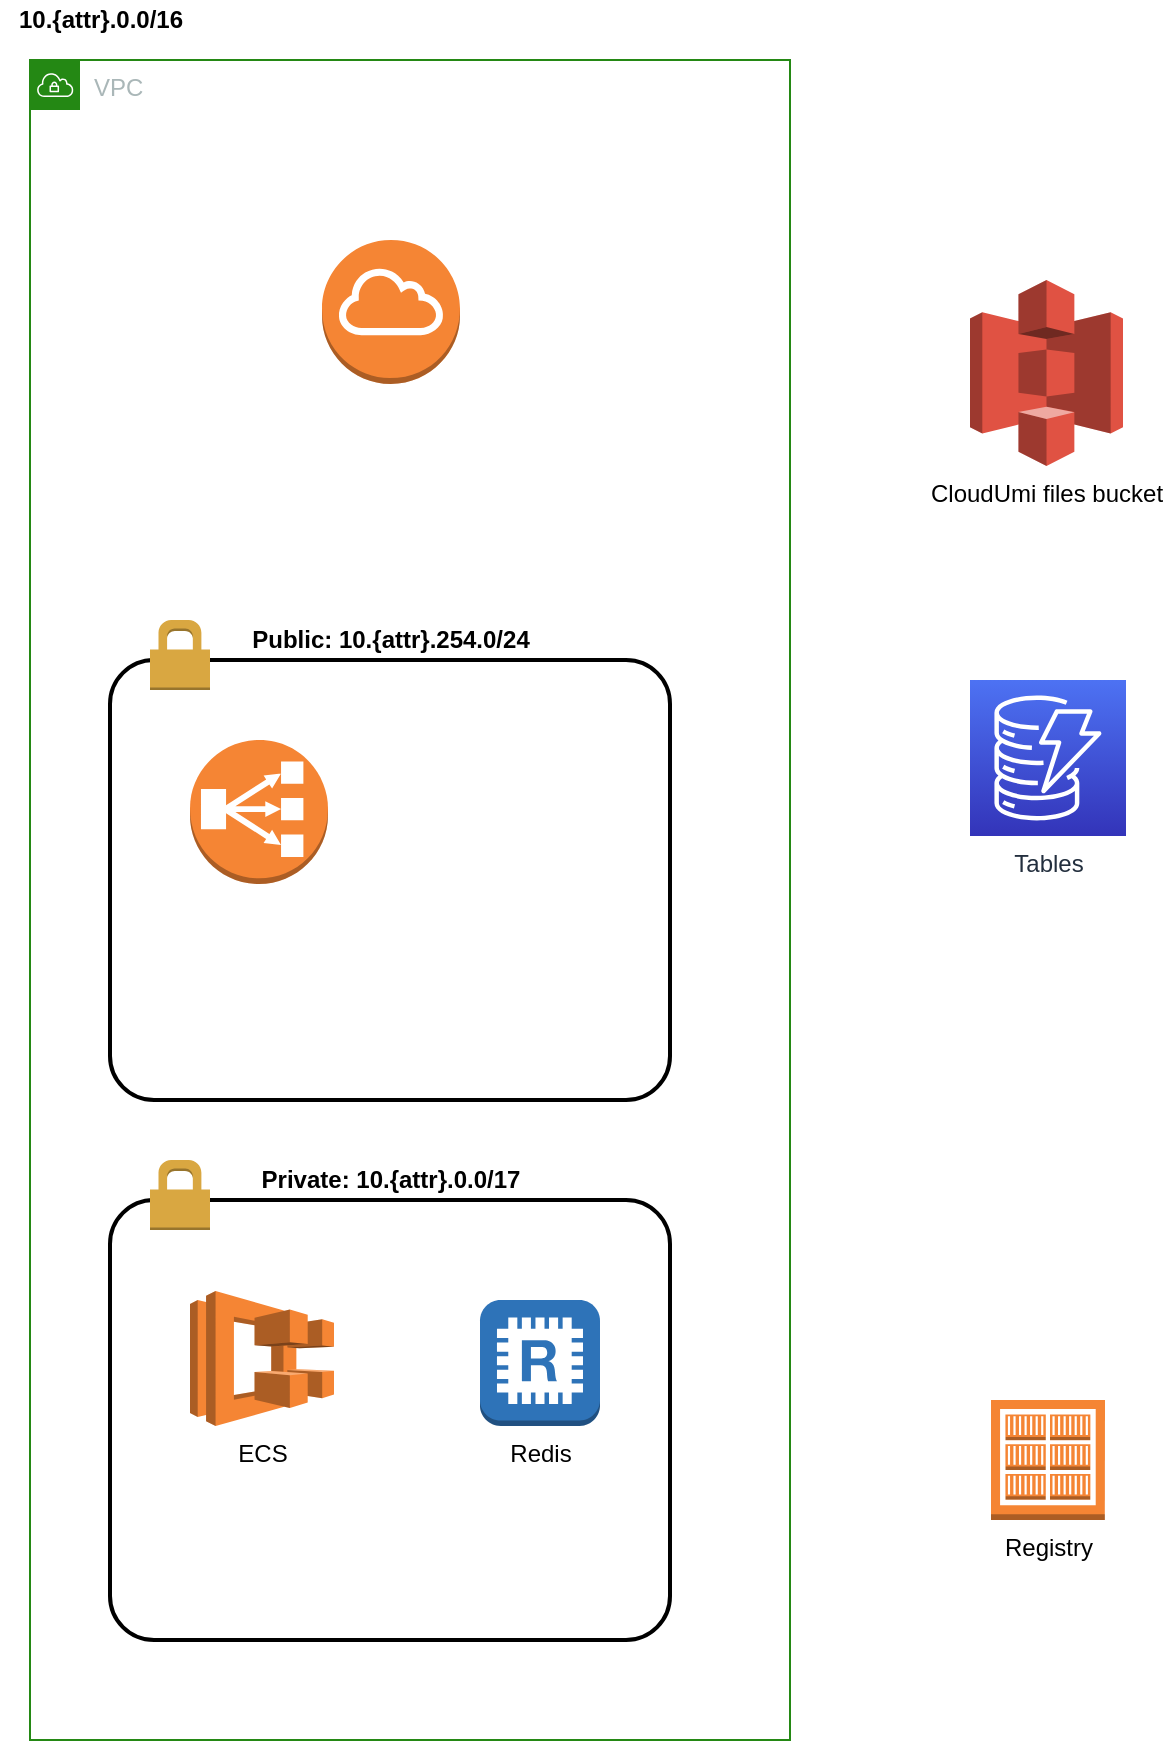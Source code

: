 <mxfile version="16.4.0" type="device"><diagram id="UtfpF_CzH7fku5zviaW4" name="Tenant"><mxGraphModel dx="1102" dy="1025" grid="1" gridSize="10" guides="1" tooltips="1" connect="1" arrows="1" fold="1" page="1" pageScale="1" pageWidth="850" pageHeight="1100" math="0" shadow="0"><root><mxCell id="0"/><mxCell id="1" parent="0"/><mxCell id="IsS93wx1XbGirGr3fhq2-6" value="VPC" style="points=[[0,0],[0.25,0],[0.5,0],[0.75,0],[1,0],[1,0.25],[1,0.5],[1,0.75],[1,1],[0.75,1],[0.5,1],[0.25,1],[0,1],[0,0.75],[0,0.5],[0,0.25]];outlineConnect=0;gradientColor=none;html=1;whiteSpace=wrap;fontSize=12;fontStyle=0;container=1;pointerEvents=0;collapsible=0;recursiveResize=0;shape=mxgraph.aws4.group;grIcon=mxgraph.aws4.group_vpc;strokeColor=#248814;fillColor=none;verticalAlign=top;align=left;spacingLeft=30;fontColor=#AAB7B8;dashed=0;" vertex="1" parent="1"><mxGeometry x="100" y="70" width="380" height="840" as="geometry"/></mxCell><mxCell id="IsS93wx1XbGirGr3fhq2-5" value="" style="group" vertex="1" connectable="0" parent="IsS93wx1XbGirGr3fhq2-6"><mxGeometry x="40" y="280" width="280" height="240" as="geometry"/></mxCell><mxCell id="IsS93wx1XbGirGr3fhq2-2" value="" style="rounded=1;arcSize=10;dashed=0;fillColor=none;gradientColor=none;strokeWidth=2;align=center;verticalAlign=middle;" vertex="1" parent="IsS93wx1XbGirGr3fhq2-5"><mxGeometry y="20" width="280" height="220" as="geometry"/></mxCell><mxCell id="IsS93wx1XbGirGr3fhq2-3" value="" style="dashed=0;html=1;shape=mxgraph.aws3.permissions;fillColor=#D9A741;gradientColor=none;dashed=0;" vertex="1" parent="IsS93wx1XbGirGr3fhq2-5"><mxGeometry x="20" width="30" height="35" as="geometry"/></mxCell><mxCell id="IsS93wx1XbGirGr3fhq2-4" value="Public: 10.{attr}.254.0/24" style="text;html=1;resizable=0;autosize=1;align=center;verticalAlign=middle;points=[];fillColor=none;strokeColor=none;rounded=0;fontStyle=1" vertex="1" parent="IsS93wx1XbGirGr3fhq2-5"><mxGeometry x="65" width="150" height="20" as="geometry"/></mxCell><mxCell id="IsS93wx1XbGirGr3fhq2-19" value="" style="outlineConnect=0;dashed=0;verticalLabelPosition=bottom;verticalAlign=top;align=center;html=1;shape=mxgraph.aws3.classic_load_balancer;fillColor=#F58534;gradientColor=none;" vertex="1" parent="IsS93wx1XbGirGr3fhq2-5"><mxGeometry x="40" y="60" width="69" height="72" as="geometry"/></mxCell><mxCell id="IsS93wx1XbGirGr3fhq2-11" value="" style="group" vertex="1" connectable="0" parent="IsS93wx1XbGirGr3fhq2-6"><mxGeometry x="40" y="550" width="280" height="240" as="geometry"/></mxCell><mxCell id="IsS93wx1XbGirGr3fhq2-12" value="" style="rounded=1;arcSize=10;dashed=0;fillColor=none;gradientColor=none;strokeWidth=2;align=center;verticalAlign=middle;" vertex="1" parent="IsS93wx1XbGirGr3fhq2-11"><mxGeometry y="20" width="280" height="220" as="geometry"/></mxCell><mxCell id="IsS93wx1XbGirGr3fhq2-13" value="" style="dashed=0;html=1;shape=mxgraph.aws3.permissions;fillColor=#D9A741;gradientColor=none;dashed=0;" vertex="1" parent="IsS93wx1XbGirGr3fhq2-11"><mxGeometry x="20" width="30" height="35" as="geometry"/></mxCell><mxCell id="IsS93wx1XbGirGr3fhq2-14" value="Private: 10.{attr}.0.0/17" style="text;html=1;resizable=0;autosize=1;align=center;verticalAlign=middle;points=[];fillColor=none;strokeColor=none;rounded=0;fontStyle=1" vertex="1" parent="IsS93wx1XbGirGr3fhq2-11"><mxGeometry x="70" width="140" height="20" as="geometry"/></mxCell><mxCell id="IsS93wx1XbGirGr3fhq2-15" value="Redis" style="outlineConnect=0;dashed=0;verticalLabelPosition=bottom;verticalAlign=top;align=center;html=1;shape=mxgraph.aws3.redis;fillColor=#2E73B8;gradientColor=none;" vertex="1" parent="IsS93wx1XbGirGr3fhq2-11"><mxGeometry x="185" y="70" width="60" height="63" as="geometry"/></mxCell><mxCell id="IsS93wx1XbGirGr3fhq2-21" value="ECS" style="outlineConnect=0;dashed=0;verticalLabelPosition=bottom;verticalAlign=top;align=center;html=1;shape=mxgraph.aws3.ecs;fillColor=#F58534;gradientColor=none;" vertex="1" parent="IsS93wx1XbGirGr3fhq2-11"><mxGeometry x="40" y="65.5" width="72" height="67.5" as="geometry"/></mxCell><mxCell id="IsS93wx1XbGirGr3fhq2-17" value="" style="outlineConnect=0;dashed=0;verticalLabelPosition=bottom;verticalAlign=top;align=center;html=1;shape=mxgraph.aws3.internet_gateway;fillColor=#F58534;gradientColor=none;" vertex="1" parent="IsS93wx1XbGirGr3fhq2-6"><mxGeometry x="146" y="90" width="69" height="72" as="geometry"/></mxCell><mxCell id="IsS93wx1XbGirGr3fhq2-16" value="Tables" style="sketch=0;points=[[0,0,0],[0.25,0,0],[0.5,0,0],[0.75,0,0],[1,0,0],[0,1,0],[0.25,1,0],[0.5,1,0],[0.75,1,0],[1,1,0],[0,0.25,0],[0,0.5,0],[0,0.75,0],[1,0.25,0],[1,0.5,0],[1,0.75,0]];outlineConnect=0;fontColor=#232F3E;gradientColor=#4D72F3;gradientDirection=north;fillColor=#3334B9;strokeColor=#ffffff;dashed=0;verticalLabelPosition=bottom;verticalAlign=top;align=center;html=1;fontSize=12;fontStyle=0;aspect=fixed;shape=mxgraph.aws4.resourceIcon;resIcon=mxgraph.aws4.dynamodb;" vertex="1" parent="1"><mxGeometry x="570" y="380" width="78" height="78" as="geometry"/></mxCell><mxCell id="IsS93wx1XbGirGr3fhq2-22" value="Registry" style="outlineConnect=0;dashed=0;verticalLabelPosition=bottom;verticalAlign=top;align=center;html=1;shape=mxgraph.aws3.ecr_registry;fillColor=#F58534;gradientColor=none;" vertex="1" parent="1"><mxGeometry x="580.5" y="740" width="57" height="60" as="geometry"/></mxCell><mxCell id="IsS93wx1XbGirGr3fhq2-23" value="CloudUmi files bucket" style="outlineConnect=0;dashed=0;verticalLabelPosition=bottom;verticalAlign=top;align=center;html=1;shape=mxgraph.aws3.s3;fillColor=#E05243;gradientColor=none;" vertex="1" parent="1"><mxGeometry x="570" y="180" width="76.5" height="93" as="geometry"/></mxCell><mxCell id="IsS93wx1XbGirGr3fhq2-24" value="&lt;b&gt;10.{attr}.0.0/16&lt;/b&gt;" style="text;html=1;resizable=0;autosize=1;align=center;verticalAlign=middle;points=[];fillColor=none;strokeColor=none;rounded=0;" vertex="1" parent="1"><mxGeometry x="85" y="40" width="100" height="20" as="geometry"/></mxCell></root></mxGraphModel></diagram></mxfile>